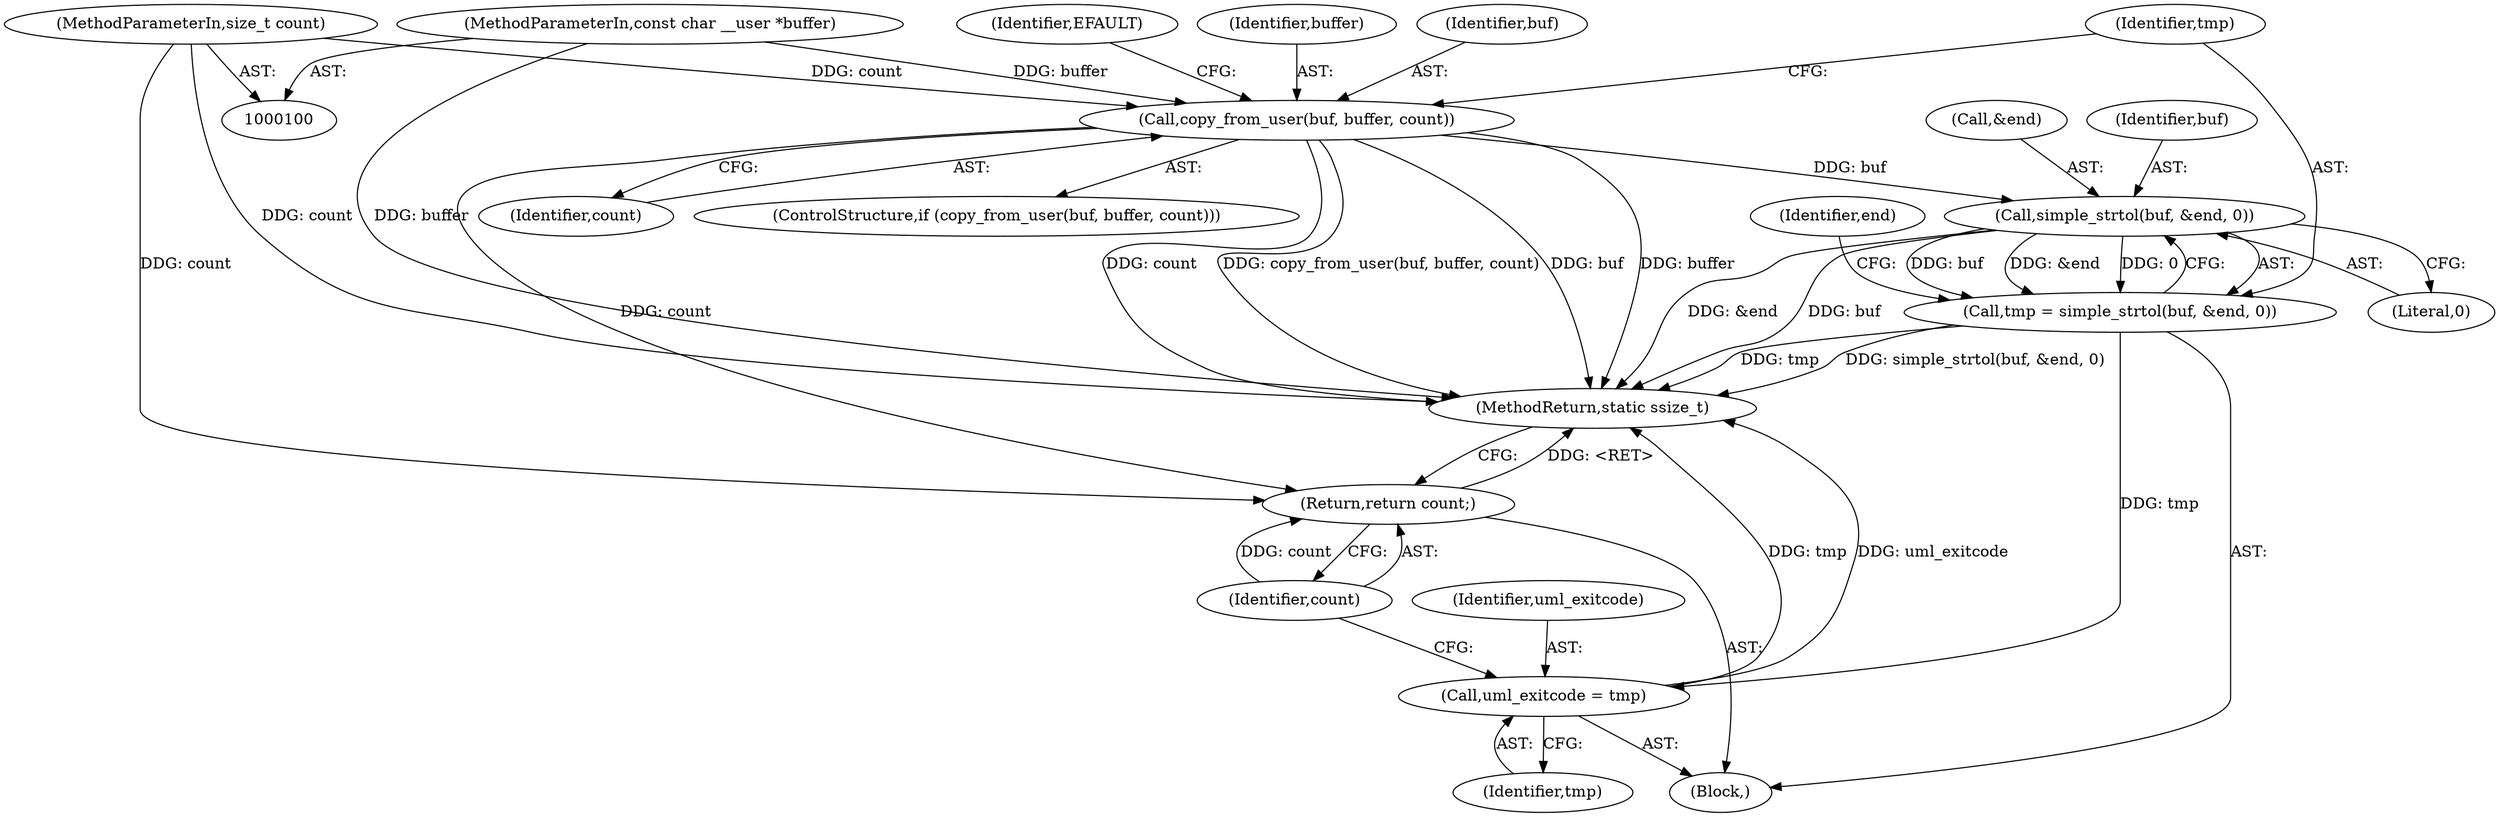 digraph "1_linux_201f99f170df14ba52ea4c52847779042b7a623b@del" {
"1000110" [label="(Call,copy_from_user(buf, buffer, count))"];
"1000102" [label="(MethodParameterIn,const char __user *buffer)"];
"1000103" [label="(MethodParameterIn,size_t count)"];
"1000119" [label="(Call,simple_strtol(buf, &end, 0))"];
"1000117" [label="(Call,tmp = simple_strtol(buf, &end, 0))"];
"1000137" [label="(Call,uml_exitcode = tmp)"];
"1000140" [label="(Return,return count;)"];
"1000118" [label="(Identifier,tmp)"];
"1000123" [label="(Literal,0)"];
"1000116" [label="(Identifier,EFAULT)"];
"1000137" [label="(Call,uml_exitcode = tmp)"];
"1000113" [label="(Identifier,count)"];
"1000105" [label="(Block,)"];
"1000110" [label="(Call,copy_from_user(buf, buffer, count))"];
"1000138" [label="(Identifier,uml_exitcode)"];
"1000112" [label="(Identifier,buffer)"];
"1000139" [label="(Identifier,tmp)"];
"1000140" [label="(Return,return count;)"];
"1000128" [label="(Identifier,end)"];
"1000121" [label="(Call,&end)"];
"1000141" [label="(Identifier,count)"];
"1000111" [label="(Identifier,buf)"];
"1000142" [label="(MethodReturn,static ssize_t)"];
"1000119" [label="(Call,simple_strtol(buf, &end, 0))"];
"1000109" [label="(ControlStructure,if (copy_from_user(buf, buffer, count)))"];
"1000120" [label="(Identifier,buf)"];
"1000117" [label="(Call,tmp = simple_strtol(buf, &end, 0))"];
"1000103" [label="(MethodParameterIn,size_t count)"];
"1000102" [label="(MethodParameterIn,const char __user *buffer)"];
"1000110" -> "1000109"  [label="AST: "];
"1000110" -> "1000113"  [label="CFG: "];
"1000111" -> "1000110"  [label="AST: "];
"1000112" -> "1000110"  [label="AST: "];
"1000113" -> "1000110"  [label="AST: "];
"1000116" -> "1000110"  [label="CFG: "];
"1000118" -> "1000110"  [label="CFG: "];
"1000110" -> "1000142"  [label="DDG: buffer"];
"1000110" -> "1000142"  [label="DDG: count"];
"1000110" -> "1000142"  [label="DDG: copy_from_user(buf, buffer, count)"];
"1000110" -> "1000142"  [label="DDG: buf"];
"1000102" -> "1000110"  [label="DDG: buffer"];
"1000103" -> "1000110"  [label="DDG: count"];
"1000110" -> "1000119"  [label="DDG: buf"];
"1000110" -> "1000140"  [label="DDG: count"];
"1000102" -> "1000100"  [label="AST: "];
"1000102" -> "1000142"  [label="DDG: buffer"];
"1000103" -> "1000100"  [label="AST: "];
"1000103" -> "1000142"  [label="DDG: count"];
"1000103" -> "1000140"  [label="DDG: count"];
"1000119" -> "1000117"  [label="AST: "];
"1000119" -> "1000123"  [label="CFG: "];
"1000120" -> "1000119"  [label="AST: "];
"1000121" -> "1000119"  [label="AST: "];
"1000123" -> "1000119"  [label="AST: "];
"1000117" -> "1000119"  [label="CFG: "];
"1000119" -> "1000142"  [label="DDG: &end"];
"1000119" -> "1000142"  [label="DDG: buf"];
"1000119" -> "1000117"  [label="DDG: buf"];
"1000119" -> "1000117"  [label="DDG: &end"];
"1000119" -> "1000117"  [label="DDG: 0"];
"1000117" -> "1000105"  [label="AST: "];
"1000118" -> "1000117"  [label="AST: "];
"1000128" -> "1000117"  [label="CFG: "];
"1000117" -> "1000142"  [label="DDG: tmp"];
"1000117" -> "1000142"  [label="DDG: simple_strtol(buf, &end, 0)"];
"1000117" -> "1000137"  [label="DDG: tmp"];
"1000137" -> "1000105"  [label="AST: "];
"1000137" -> "1000139"  [label="CFG: "];
"1000138" -> "1000137"  [label="AST: "];
"1000139" -> "1000137"  [label="AST: "];
"1000141" -> "1000137"  [label="CFG: "];
"1000137" -> "1000142"  [label="DDG: uml_exitcode"];
"1000137" -> "1000142"  [label="DDG: tmp"];
"1000140" -> "1000105"  [label="AST: "];
"1000140" -> "1000141"  [label="CFG: "];
"1000141" -> "1000140"  [label="AST: "];
"1000142" -> "1000140"  [label="CFG: "];
"1000140" -> "1000142"  [label="DDG: <RET>"];
"1000141" -> "1000140"  [label="DDG: count"];
}
